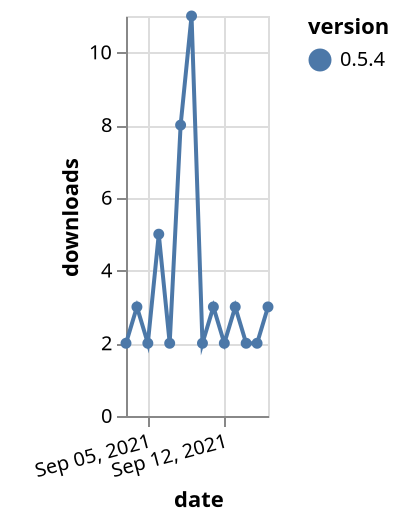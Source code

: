 {"$schema": "https://vega.github.io/schema/vega-lite/v5.json", "description": "A simple bar chart with embedded data.", "data": {"values": [{"date": "2021-09-03", "total": 4101, "delta": 2, "version": "0.5.4"}, {"date": "2021-09-04", "total": 4104, "delta": 3, "version": "0.5.4"}, {"date": "2021-09-05", "total": 4106, "delta": 2, "version": "0.5.4"}, {"date": "2021-09-06", "total": 4111, "delta": 5, "version": "0.5.4"}, {"date": "2021-09-07", "total": 4113, "delta": 2, "version": "0.5.4"}, {"date": "2021-09-08", "total": 4121, "delta": 8, "version": "0.5.4"}, {"date": "2021-09-09", "total": 4132, "delta": 11, "version": "0.5.4"}, {"date": "2021-09-10", "total": 4134, "delta": 2, "version": "0.5.4"}, {"date": "2021-09-11", "total": 4137, "delta": 3, "version": "0.5.4"}, {"date": "2021-09-12", "total": 4139, "delta": 2, "version": "0.5.4"}, {"date": "2021-09-13", "total": 4142, "delta": 3, "version": "0.5.4"}, {"date": "2021-09-14", "total": 4144, "delta": 2, "version": "0.5.4"}, {"date": "2021-09-15", "total": 4146, "delta": 2, "version": "0.5.4"}, {"date": "2021-09-16", "total": 4149, "delta": 3, "version": "0.5.4"}]}, "width": "container", "mark": {"type": "line", "point": {"filled": true}}, "encoding": {"x": {"field": "date", "type": "temporal", "timeUnit": "yearmonthdate", "title": "date", "axis": {"labelAngle": -15}}, "y": {"field": "delta", "type": "quantitative", "title": "downloads"}, "color": {"field": "version", "type": "nominal"}, "tooltip": {"field": "delta"}}}